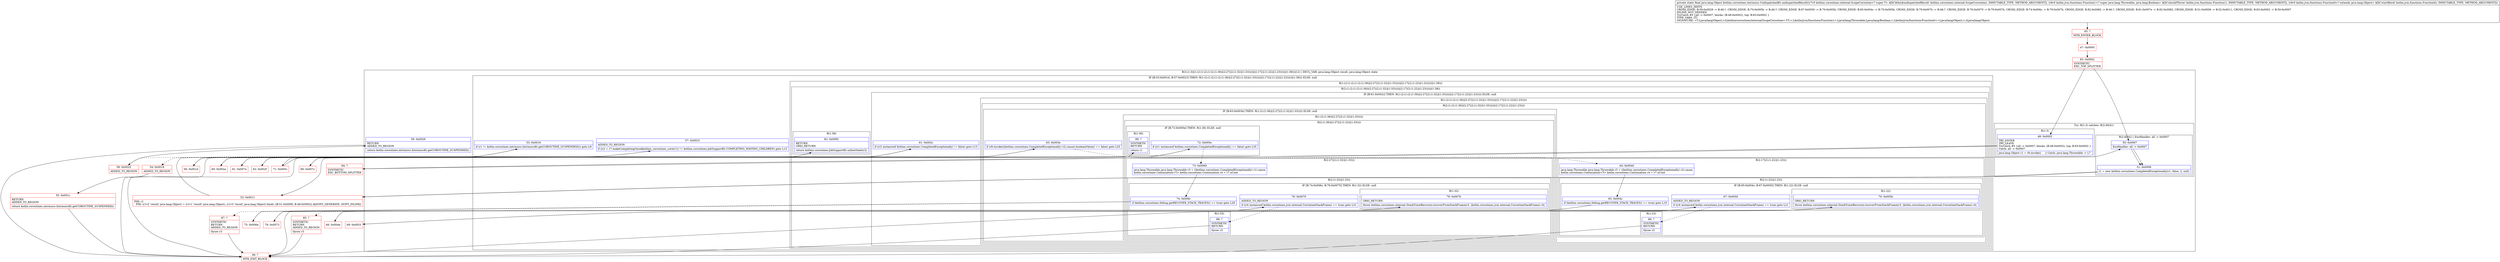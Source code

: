 digraph "CFG forkotlinx.coroutines.intrinsics.UndispatchedKt.undispatchedResult(Lkotlinx\/coroutines\/internal\/ScopeCoroutine;Lkotlin\/jvm\/functions\/Function1;Lkotlin\/jvm\/functions\/Function0;)Ljava\/lang\/Object;" {
subgraph cluster_Region_131815375 {
label = "R(3:(1:3)|(1:(2:(1:(2:(1:(2:(1:36)|(2:27|(2:(1:32)|(1:33)))))|(2:17|(2:(1:22)|(1:23)))))|(1:38)))|12) | DECL_VAR: java.lang.Object result, java.lang.Object state\l";
node [shape=record,color=blue];
subgraph cluster_TryCatchRegion_748155450 {
label = "Try: R(1:3) catches: R(2:40|41)";
node [shape=record,color=blue];
subgraph cluster_Region_1815893088 {
label = "R(1:3)";
node [shape=record,color=blue];
Node_48 [shape=record,label="{48\:\ 0x0002|TRY_ENTER\lTRY_LEAVE\lTryCatch #0 \{all \-\> 0x0007, blocks: (B:48:0x0002), top: B:83:0x0002 \}\lCatch: all \-\> 0x0007\l|java.lang.Object r1 = r9.invoke()     \/\/ Catch: java.lang.Throwable \-\> L7\l}"];
}
subgraph cluster_Region_44985438 {
label = "R(2:40|41) | ExcHandler: all \-\> 0x0007\l";
node [shape=record,color=blue];
Node_50 [shape=record,label="{50\:\ 0x0007|ExcHandler: all \-\> 0x0007\l}"];
Node_51 [shape=record,label="{51\:\ 0x0008|r1 = new kotlinx.coroutines.CompletedExceptionally(r1, false, 2, null)\l}"];
}
}
subgraph cluster_IfRegion_570040827 {
label = "IF [B:53:0x0016, B:57:0x0023] THEN: R(1:(2:(1:(2:(1:(2:(1:36)|(2:27|(2:(1:32)|(1:33)))))|(2:17|(2:(1:22)|(1:23)))))|(1:38))) ELSE: null";
node [shape=record,color=blue];
Node_53 [shape=record,label="{53\:\ 0x0016|if (r1 != kotlin.coroutines.intrinsics.IntrinsicsKt.getCOROUTINE_SUSPENDED()) goto L9\l}"];
Node_57 [shape=record,label="{57\:\ 0x0023|ADDED_TO_REGION\l|if ((r2 = r7.makeCompletingOnce$kotlinx_coroutines_core(r1)) != kotlinx.coroutines.JobSupportKt.COMPLETING_WAITING_CHILDREN) goto L13\l}"];
subgraph cluster_Region_2069439008 {
label = "R(1:(2:(1:(2:(1:(2:(1:36)|(2:27|(2:(1:32)|(1:33)))))|(2:17|(2:(1:22)|(1:23)))))|(1:38)))";
node [shape=record,color=blue];
subgraph cluster_Region_652310443 {
label = "R(2:(1:(2:(1:(2:(1:36)|(2:27|(2:(1:32)|(1:33)))))|(2:17|(2:(1:22)|(1:23)))))|(1:38))";
node [shape=record,color=blue];
subgraph cluster_IfRegion_905205615 {
label = "IF [B:61:0x002c] THEN: R(1:(2:(1:(2:(1:36)|(2:27|(2:(1:32)|(1:33)))))|(2:17|(2:(1:22)|(1:23))))) ELSE: null";
node [shape=record,color=blue];
Node_61 [shape=record,label="{61\:\ 0x002c|if ((r2 instanceof kotlinx.coroutines.CompletedExceptionally) != false) goto L15\l}"];
subgraph cluster_Region_1165057491 {
label = "R(1:(2:(1:(2:(1:36)|(2:27|(2:(1:32)|(1:33)))))|(2:17|(2:(1:22)|(1:23)))))";
node [shape=record,color=blue];
subgraph cluster_Region_1997225855 {
label = "R(2:(1:(2:(1:36)|(2:27|(2:(1:32)|(1:33)))))|(2:17|(2:(1:22)|(1:23))))";
node [shape=record,color=blue];
subgraph cluster_IfRegion_1517961754 {
label = "IF [B:63:0x003e] THEN: R(1:(2:(1:36)|(2:27|(2:(1:32)|(1:33))))) ELSE: null";
node [shape=record,color=blue];
Node_63 [shape=record,label="{63\:\ 0x003e|if (r8.invoke(((kotlinx.coroutines.CompletedExceptionally) r2).cause).booleanValue() == false) goto L25\l}"];
subgraph cluster_Region_1302472981 {
label = "R(1:(2:(1:36)|(2:27|(2:(1:32)|(1:33)))))";
node [shape=record,color=blue];
subgraph cluster_Region_49441463 {
label = "R(2:(1:36)|(2:27|(2:(1:32)|(1:33))))";
node [shape=record,color=blue];
subgraph cluster_IfRegion_741104977 {
label = "IF [B:72:0x005e] THEN: R(1:36) ELSE: null";
node [shape=record,color=blue];
Node_72 [shape=record,label="{72\:\ 0x005e|if ((r1 instanceof kotlinx.coroutines.CompletedExceptionally) == false) goto L35\l}"];
subgraph cluster_Region_617521244 {
label = "R(1:36)";
node [shape=record,color=blue];
Node_89 [shape=record,label="{89\:\ ?|SYNTHETIC\lRETURN\l|return r1\l}"];
}
}
subgraph cluster_Region_1113350107 {
label = "R(2:27|(2:(1:32)|(1:33)))";
node [shape=record,color=blue];
Node_73 [shape=record,label="{73\:\ 0x0060|java.lang.Throwable java.lang.Throwable r3 = ((kotlinx.coroutines.CompletedExceptionally) r1).cause\lkotlin.coroutines.Continuation\<T\> kotlin.coroutines.Continuation r4 = r7.uCont\l}"];
subgraph cluster_Region_2029576017 {
label = "R(2:(1:32)|(1:33))";
node [shape=record,color=blue];
subgraph cluster_IfRegion_1938584702 {
label = "IF [B:74:0x006c, B:76:0x0070] THEN: R(1:32) ELSE: null";
node [shape=record,color=blue];
Node_74 [shape=record,label="{74\:\ 0x006c|if (kotlinx.coroutines.Debug.getRECOVER_STACK_TRACES() == true) goto L29\l}"];
Node_76 [shape=record,label="{76\:\ 0x0070|ADDED_TO_REGION\l|if ((r4 instanceof kotlin.coroutines.jvm.internal.CoroutineStackFrame) == true) goto L31\l}"];
subgraph cluster_Region_203485615 {
label = "R(1:32)";
node [shape=record,color=blue];
Node_79 [shape=record,label="{79\:\ 0x007b|ORIG_RETURN\l|throw kotlinx.coroutines.internal.StackTraceRecovery.recoverFromStackFrame(r3, (kotlin.coroutines.jvm.internal.CoroutineStackFrame) r4)\l}"];
}
}
subgraph cluster_Region_2099097833 {
label = "R(1:33)";
node [shape=record,color=blue];
Node_88 [shape=record,label="{88\:\ ?|SYNTHETIC\lRETURN\l|throw r3\l}"];
}
}
}
}
}
}
subgraph cluster_Region_1401839443 {
label = "R(2:17|(2:(1:22)|(1:23)))";
node [shape=record,color=blue];
Node_64 [shape=record,label="{64\:\ 0x0040|java.lang.Throwable java.lang.Throwable r3 = ((kotlinx.coroutines.CompletedExceptionally) r2).cause\lkotlin.coroutines.Continuation\<T\> kotlin.coroutines.Continuation r4 = r7.uCont\l}"];
subgraph cluster_Region_1775150379 {
label = "R(2:(1:22)|(1:23))";
node [shape=record,color=blue];
subgraph cluster_IfRegion_1486732014 {
label = "IF [B:65:0x004c, B:67:0x0050] THEN: R(1:22) ELSE: null";
node [shape=record,color=blue];
Node_65 [shape=record,label="{65\:\ 0x004c|if (kotlinx.coroutines.Debug.getRECOVER_STACK_TRACES() == true) goto L19\l}"];
Node_67 [shape=record,label="{67\:\ 0x0050|ADDED_TO_REGION\l|if ((r4 instanceof kotlin.coroutines.jvm.internal.CoroutineStackFrame) == true) goto L21\l}"];
subgraph cluster_Region_1487429892 {
label = "R(1:22)";
node [shape=record,color=blue];
Node_70 [shape=record,label="{70\:\ 0x005b|ORIG_RETURN\l|throw kotlinx.coroutines.internal.StackTraceRecovery.recoverFromStackFrame(r3, (kotlin.coroutines.jvm.internal.CoroutineStackFrame) r4)\l}"];
}
}
subgraph cluster_Region_1218578432 {
label = "R(1:23)";
node [shape=record,color=blue];
Node_86 [shape=record,label="{86\:\ ?|SYNTHETIC\lRETURN\l|throw r3\l}"];
}
}
}
}
}
}
subgraph cluster_Region_658942870 {
label = "R(1:38)";
node [shape=record,color=blue];
Node_82 [shape=record,label="{82\:\ 0x0082|RETURN\lORIG_RETURN\l|return kotlinx.coroutines.JobSupportKt.unboxState(r2)\l}"];
}
}
}
}
Node_59 [shape=record,label="{59\:\ 0x0029|RETURN\lADDED_TO_REGION\l|return kotlin.coroutines.intrinsics.IntrinsicsKt.getCOROUTINE_SUSPENDED()\l}"];
}
subgraph cluster_Region_44985438 {
label = "R(2:40|41) | ExcHandler: all \-\> 0x0007\l";
node [shape=record,color=blue];
Node_50 [shape=record,label="{50\:\ 0x0007|ExcHandler: all \-\> 0x0007\l}"];
Node_51 [shape=record,label="{51\:\ 0x0008|r1 = new kotlinx.coroutines.CompletedExceptionally(r1, false, 2, null)\l}"];
}
Node_45 [shape=record,color=red,label="{45\:\ ?|MTH_ENTER_BLOCK\l}"];
Node_47 [shape=record,color=red,label="{47\:\ 0x0000}"];
Node_83 [shape=record,color=red,label="{83\:\ 0x0002|SYNTHETIC\lEXC_TOP_SPLITTER\l}"];
Node_52 [shape=record,color=red,label="{52\:\ 0x0011|PHI: r1 \l  PHI: (r1v2 'result' java.lang.Object) = (r1v1 'result' java.lang.Object), (r1v3 'result' java.lang.Object) binds: [B:51:0x0008, B:48:0x0002] A[DONT_GENERATE, DONT_INLINE]\l}"];
Node_54 [shape=record,color=red,label="{54\:\ 0x0018|ADDED_TO_REGION\l}"];
Node_55 [shape=record,color=red,label="{55\:\ 0x001c|RETURN\lADDED_TO_REGION\l|return kotlin.coroutines.intrinsics.IntrinsicsKt.getCOROUTINE_SUSPENDED()\l}"];
Node_46 [shape=record,color=red,label="{46\:\ ?|MTH_EXIT_BLOCK\l}"];
Node_56 [shape=record,color=red,label="{56\:\ 0x001d}"];
Node_58 [shape=record,color=red,label="{58\:\ 0x0025|ADDED_TO_REGION\l}"];
Node_60 [shape=record,color=red,label="{60\:\ 0x002a}"];
Node_62 [shape=record,color=red,label="{62\:\ 0x002f}"];
Node_66 [shape=record,color=red,label="{66\:\ 0x004e}"];
Node_69 [shape=record,color=red,label="{69\:\ 0x0053}"];
Node_85 [shape=record,color=red,label="{85\:\ ?|SYNTHETIC\lRETURN\lADDED_TO_REGION\l|throw r3\l}"];
Node_71 [shape=record,color=red,label="{71\:\ 0x005c}"];
Node_75 [shape=record,color=red,label="{75\:\ 0x006e}"];
Node_78 [shape=record,color=red,label="{78\:\ 0x0073}"];
Node_87 [shape=record,color=red,label="{87\:\ ?|SYNTHETIC\lRETURN\lADDED_TO_REGION\l|throw r3\l}"];
Node_80 [shape=record,color=red,label="{80\:\ 0x007c}"];
Node_81 [shape=record,color=red,label="{81\:\ 0x007e}"];
Node_84 [shape=record,color=red,label="{84\:\ ?|SYNTHETIC\lEXC_BOTTOM_SPLITTER\l}"];
MethodNode[shape=record,label="{private static final java.lang.Object kotlinx.coroutines.intrinsics.UndispatchedKt.undispatchedResult((r7v0 kotlinx.coroutines.internal.ScopeCoroutine\<? super T\> A[D('$this$undispatchedResult' kotlinx.coroutines.internal.ScopeCoroutine), IMMUTABLE_TYPE, METHOD_ARGUMENT]), (r8v0 kotlin.jvm.functions.Function1\<? super java.lang.Throwable, java.lang.Boolean\> A[D('shouldThrow' kotlin.jvm.functions.Function1), IMMUTABLE_TYPE, METHOD_ARGUMENT]), (r9v0 kotlin.jvm.functions.Function0\<? extends java.lang.Object\> A[D('startBlock' kotlin.jvm.functions.Function0), IMMUTABLE_TYPE, METHOD_ARGUMENT]))  | USE_LINES_HINTS\lCROSS_EDGE: B:59:0x0029 \-\> B:46:?, CROSS_EDGE: B:70:0x005b \-\> B:46:?, CROSS_EDGE: B:67:0x0050 \-\> B:70:0x005b, CROSS_EDGE: B:65:0x004c \-\> B:70:0x005b, CROSS_EDGE: B:79:0x007b \-\> B:46:?, CROSS_EDGE: B:76:0x0070 \-\> B:79:0x007b, CROSS_EDGE: B:74:0x006c \-\> B:79:0x007b, CROSS_EDGE: B:82:0x0082 \-\> B:46:?, CROSS_EDGE: B:81:0x007e \-\> B:82:0x0082, CROSS_EDGE: B:51:0x0008 \-\> B:52:0x0011, CROSS_EDGE: B:83:0x0002 \-\> B:50:0x0007\lINLINE_NOT_NEEDED\lTryCatch #0 \{all \-\> 0x0007, blocks: (B:48:0x0002), top: B:83:0x0002 \}\lTYPE_VARS: [T]\lSIGNATURE: \<T:Ljava\/lang\/Object;\>(Lkotlinx\/coroutines\/internal\/ScopeCoroutine\<\-TT;\>;Lkotlin\/jvm\/functions\/Function1\<\-Ljava\/lang\/Throwable;Ljava\/lang\/Boolean;\>;Lkotlin\/jvm\/functions\/Function0\<+Ljava\/lang\/Object;\>;)Ljava\/lang\/Object;\l}"];
MethodNode -> Node_45;Node_48 -> Node_52;
Node_48 -> Node_84;
Node_50 -> Node_51;
Node_51 -> Node_52;
Node_53 -> Node_54[style=dashed];
Node_53 -> Node_56;
Node_57 -> Node_58[style=dashed];
Node_57 -> Node_60;
Node_61 -> Node_62;
Node_61 -> Node_81[style=dashed];
Node_63 -> Node_64[style=dashed];
Node_63 -> Node_71;
Node_72 -> Node_73[style=dashed];
Node_72 -> Node_80;
Node_89 -> Node_46;
Node_73 -> Node_74;
Node_74 -> Node_75;
Node_74 -> Node_87[style=dashed];
Node_76 -> Node_78;
Node_76 -> Node_88[style=dashed];
Node_79 -> Node_46;
Node_88 -> Node_46;
Node_64 -> Node_65;
Node_65 -> Node_66;
Node_65 -> Node_85[style=dashed];
Node_67 -> Node_69;
Node_67 -> Node_86[style=dashed];
Node_70 -> Node_46;
Node_86 -> Node_46;
Node_82 -> Node_46;
Node_59 -> Node_46;
Node_50 -> Node_51;
Node_51 -> Node_52;
Node_45 -> Node_47;
Node_47 -> Node_83;
Node_83 -> Node_48;
Node_83 -> Node_50;
Node_52 -> Node_53;
Node_54 -> Node_55;
Node_55 -> Node_46;
Node_56 -> Node_57;
Node_58 -> Node_59;
Node_60 -> Node_61;
Node_62 -> Node_63;
Node_66 -> Node_67;
Node_69 -> Node_70;
Node_85 -> Node_46;
Node_71 -> Node_72;
Node_75 -> Node_76;
Node_78 -> Node_79;
Node_87 -> Node_46;
Node_80 -> Node_89;
Node_81 -> Node_82;
Node_84 -> Node_50;
}

